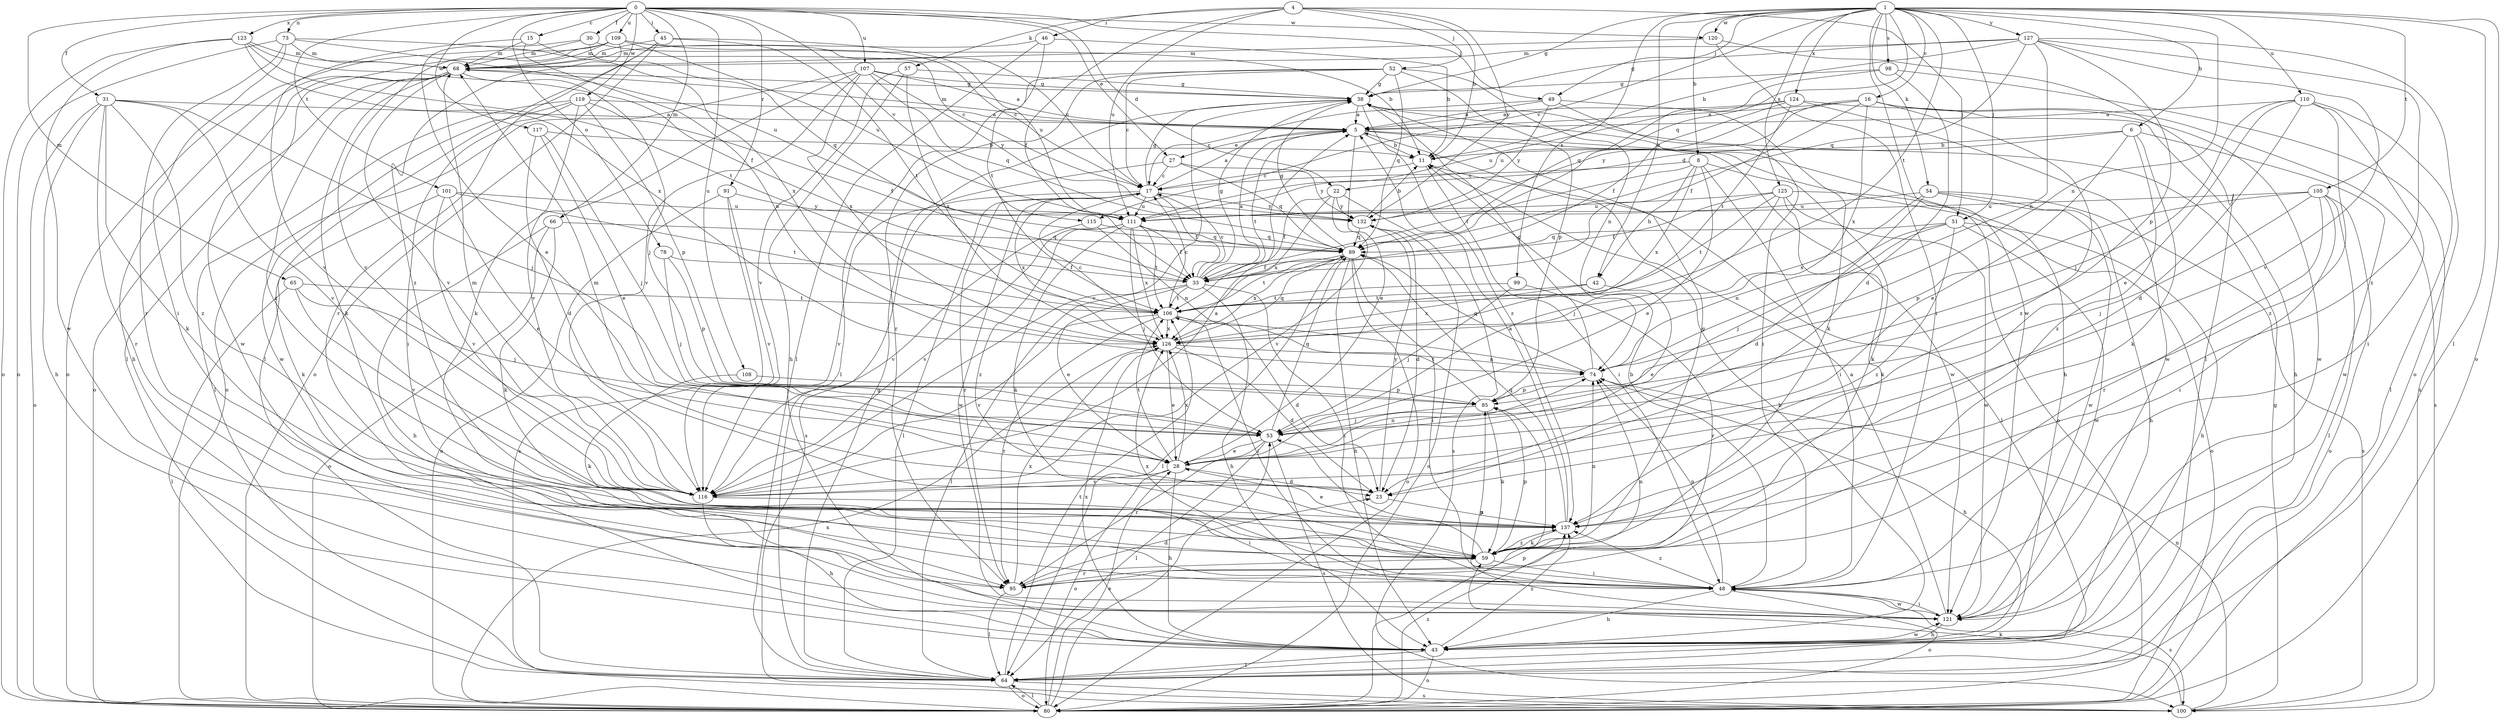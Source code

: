strict digraph  {
0;
1;
4;
5;
6;
8;
11;
15;
16;
17;
22;
23;
27;
28;
30;
31;
33;
38;
42;
43;
45;
46;
48;
49;
51;
52;
53;
54;
57;
59;
64;
65;
66;
68;
73;
74;
78;
80;
85;
89;
91;
95;
98;
99;
100;
101;
105;
106;
107;
108;
109;
110;
111;
115;
116;
117;
119;
120;
121;
123;
124;
125;
126;
127;
132;
137;
0 -> 15  [label=c];
0 -> 22  [label=d];
0 -> 27  [label=e];
0 -> 30  [label=f];
0 -> 31  [label=f];
0 -> 45  [label=i];
0 -> 49  [label=j];
0 -> 65  [label=m];
0 -> 66  [label=m];
0 -> 73  [label=n];
0 -> 78  [label=o];
0 -> 91  [label=r];
0 -> 101  [label=t];
0 -> 107  [label=u];
0 -> 108  [label=u];
0 -> 109  [label=u];
0 -> 115  [label=v];
0 -> 117  [label=w];
0 -> 119  [label=w];
0 -> 120  [label=w];
0 -> 123  [label=x];
1 -> 6  [label=b];
1 -> 8  [label=b];
1 -> 16  [label=c];
1 -> 38  [label=g];
1 -> 42  [label=h];
1 -> 49  [label=j];
1 -> 51  [label=j];
1 -> 54  [label=k];
1 -> 64  [label=l];
1 -> 74  [label=n];
1 -> 80  [label=o];
1 -> 89  [label=q];
1 -> 98  [label=s];
1 -> 99  [label=s];
1 -> 105  [label=t];
1 -> 106  [label=t];
1 -> 110  [label=u];
1 -> 115  [label=v];
1 -> 120  [label=w];
1 -> 121  [label=w];
1 -> 124  [label=x];
1 -> 125  [label=x];
1 -> 127  [label=y];
4 -> 11  [label=b];
4 -> 33  [label=f];
4 -> 46  [label=i];
4 -> 51  [label=j];
4 -> 52  [label=j];
4 -> 57  [label=k];
4 -> 111  [label=u];
4 -> 132  [label=y];
5 -> 11  [label=b];
5 -> 27  [label=e];
5 -> 28  [label=e];
5 -> 68  [label=m];
5 -> 80  [label=o];
5 -> 106  [label=t];
5 -> 121  [label=w];
6 -> 11  [label=b];
6 -> 22  [label=d];
6 -> 28  [label=e];
6 -> 59  [label=k];
6 -> 121  [label=w];
6 -> 137  [label=z];
8 -> 17  [label=c];
8 -> 28  [label=e];
8 -> 33  [label=f];
8 -> 42  [label=h];
8 -> 48  [label=i];
8 -> 59  [label=k];
8 -> 126  [label=x];
11 -> 17  [label=c];
11 -> 48  [label=i];
11 -> 64  [label=l];
15 -> 68  [label=m];
15 -> 74  [label=n];
15 -> 116  [label=v];
15 -> 126  [label=x];
16 -> 5  [label=a];
16 -> 33  [label=f];
16 -> 100  [label=s];
16 -> 111  [label=u];
16 -> 121  [label=w];
16 -> 126  [label=x];
16 -> 132  [label=y];
16 -> 137  [label=z];
17 -> 5  [label=a];
17 -> 33  [label=f];
17 -> 38  [label=g];
17 -> 64  [label=l];
17 -> 95  [label=r];
17 -> 111  [label=u];
17 -> 116  [label=v];
17 -> 121  [label=w];
17 -> 126  [label=x];
17 -> 132  [label=y];
22 -> 33  [label=f];
22 -> 100  [label=s];
22 -> 116  [label=v];
22 -> 126  [label=x];
22 -> 132  [label=y];
23 -> 68  [label=m];
23 -> 132  [label=y];
23 -> 137  [label=z];
27 -> 17  [label=c];
27 -> 89  [label=q];
27 -> 100  [label=s];
27 -> 132  [label=y];
28 -> 23  [label=d];
28 -> 43  [label=h];
28 -> 74  [label=n];
28 -> 80  [label=o];
28 -> 106  [label=t];
28 -> 116  [label=v];
28 -> 126  [label=x];
30 -> 17  [label=c];
30 -> 28  [label=e];
30 -> 68  [label=m];
30 -> 89  [label=q];
31 -> 5  [label=a];
31 -> 43  [label=h];
31 -> 53  [label=j];
31 -> 59  [label=k];
31 -> 80  [label=o];
31 -> 95  [label=r];
31 -> 116  [label=v];
31 -> 137  [label=z];
33 -> 5  [label=a];
33 -> 17  [label=c];
33 -> 28  [label=e];
33 -> 38  [label=g];
33 -> 43  [label=h];
33 -> 48  [label=i];
33 -> 64  [label=l];
33 -> 106  [label=t];
38 -> 5  [label=a];
38 -> 43  [label=h];
38 -> 116  [label=v];
38 -> 137  [label=z];
42 -> 28  [label=e];
42 -> 106  [label=t];
42 -> 126  [label=x];
43 -> 11  [label=b];
43 -> 64  [label=l];
43 -> 80  [label=o];
43 -> 121  [label=w];
43 -> 126  [label=x];
43 -> 137  [label=z];
45 -> 64  [label=l];
45 -> 68  [label=m];
45 -> 80  [label=o];
45 -> 95  [label=r];
45 -> 106  [label=t];
45 -> 111  [label=u];
46 -> 11  [label=b];
46 -> 64  [label=l];
46 -> 68  [label=m];
46 -> 106  [label=t];
48 -> 11  [label=b];
48 -> 43  [label=h];
48 -> 74  [label=n];
48 -> 80  [label=o];
48 -> 100  [label=s];
48 -> 121  [label=w];
48 -> 126  [label=x];
48 -> 137  [label=z];
49 -> 5  [label=a];
49 -> 17  [label=c];
49 -> 48  [label=i];
49 -> 59  [label=k];
49 -> 132  [label=y];
51 -> 43  [label=h];
51 -> 53  [label=j];
51 -> 74  [label=n];
51 -> 89  [label=q];
51 -> 121  [label=w];
51 -> 137  [label=z];
52 -> 17  [label=c];
52 -> 38  [label=g];
52 -> 64  [label=l];
52 -> 74  [label=n];
52 -> 85  [label=p];
52 -> 89  [label=q];
52 -> 95  [label=r];
53 -> 28  [label=e];
53 -> 64  [label=l];
53 -> 89  [label=q];
53 -> 95  [label=r];
53 -> 100  [label=s];
54 -> 23  [label=d];
54 -> 43  [label=h];
54 -> 100  [label=s];
54 -> 111  [label=u];
54 -> 121  [label=w];
54 -> 126  [label=x];
57 -> 38  [label=g];
57 -> 43  [label=h];
57 -> 116  [label=v];
57 -> 126  [label=x];
59 -> 38  [label=g];
59 -> 48  [label=i];
59 -> 53  [label=j];
59 -> 74  [label=n];
59 -> 85  [label=p];
59 -> 95  [label=r];
59 -> 137  [label=z];
64 -> 38  [label=g];
64 -> 80  [label=o];
64 -> 100  [label=s];
64 -> 106  [label=t];
65 -> 53  [label=j];
65 -> 64  [label=l];
65 -> 106  [label=t];
65 -> 116  [label=v];
66 -> 43  [label=h];
66 -> 59  [label=k];
66 -> 80  [label=o];
66 -> 89  [label=q];
68 -> 38  [label=g];
68 -> 43  [label=h];
68 -> 53  [label=j];
68 -> 59  [label=k];
68 -> 80  [label=o];
68 -> 116  [label=v];
68 -> 121  [label=w];
68 -> 137  [label=z];
73 -> 17  [label=c];
73 -> 48  [label=i];
73 -> 68  [label=m];
73 -> 80  [label=o];
73 -> 95  [label=r];
73 -> 111  [label=u];
74 -> 38  [label=g];
74 -> 43  [label=h];
74 -> 85  [label=p];
74 -> 89  [label=q];
78 -> 33  [label=f];
78 -> 53  [label=j];
78 -> 85  [label=p];
80 -> 28  [label=e];
80 -> 53  [label=j];
80 -> 64  [label=l];
80 -> 85  [label=p];
80 -> 126  [label=x];
80 -> 137  [label=z];
85 -> 53  [label=j];
85 -> 59  [label=k];
85 -> 106  [label=t];
89 -> 33  [label=f];
89 -> 38  [label=g];
89 -> 43  [label=h];
89 -> 48  [label=i];
89 -> 64  [label=l];
89 -> 80  [label=o];
89 -> 106  [label=t];
89 -> 126  [label=x];
91 -> 80  [label=o];
91 -> 100  [label=s];
91 -> 116  [label=v];
91 -> 132  [label=y];
95 -> 23  [label=d];
95 -> 64  [label=l];
95 -> 74  [label=n];
95 -> 126  [label=x];
98 -> 23  [label=d];
98 -> 38  [label=g];
98 -> 89  [label=q];
98 -> 100  [label=s];
99 -> 53  [label=j];
99 -> 95  [label=r];
99 -> 106  [label=t];
100 -> 38  [label=g];
100 -> 59  [label=k];
100 -> 74  [label=n];
101 -> 28  [label=e];
101 -> 59  [label=k];
101 -> 106  [label=t];
101 -> 111  [label=u];
101 -> 116  [label=v];
105 -> 48  [label=i];
105 -> 53  [label=j];
105 -> 64  [label=l];
105 -> 80  [label=o];
105 -> 85  [label=p];
105 -> 95  [label=r];
105 -> 111  [label=u];
106 -> 17  [label=c];
106 -> 23  [label=d];
106 -> 48  [label=i];
106 -> 95  [label=r];
106 -> 116  [label=v];
106 -> 126  [label=x];
107 -> 5  [label=a];
107 -> 38  [label=g];
107 -> 59  [label=k];
107 -> 80  [label=o];
107 -> 89  [label=q];
107 -> 116  [label=v];
107 -> 126  [label=x];
107 -> 132  [label=y];
108 -> 59  [label=k];
108 -> 85  [label=p];
109 -> 11  [label=b];
109 -> 17  [label=c];
109 -> 64  [label=l];
109 -> 68  [label=m];
109 -> 80  [label=o];
109 -> 111  [label=u];
109 -> 116  [label=v];
109 -> 137  [label=z];
110 -> 5  [label=a];
110 -> 23  [label=d];
110 -> 28  [label=e];
110 -> 48  [label=i];
110 -> 53  [label=j];
110 -> 64  [label=l];
110 -> 137  [label=z];
111 -> 33  [label=f];
111 -> 53  [label=j];
111 -> 59  [label=k];
111 -> 89  [label=q];
111 -> 106  [label=t];
111 -> 116  [label=v];
111 -> 126  [label=x];
111 -> 137  [label=z];
115 -> 74  [label=n];
115 -> 89  [label=q];
115 -> 116  [label=v];
116 -> 5  [label=a];
116 -> 43  [label=h];
116 -> 48  [label=i];
116 -> 68  [label=m];
117 -> 11  [label=b];
117 -> 23  [label=d];
117 -> 28  [label=e];
117 -> 53  [label=j];
119 -> 5  [label=a];
119 -> 33  [label=f];
119 -> 48  [label=i];
119 -> 64  [label=l];
119 -> 85  [label=p];
119 -> 116  [label=v];
119 -> 121  [label=w];
120 -> 48  [label=i];
120 -> 64  [label=l];
120 -> 68  [label=m];
121 -> 5  [label=a];
121 -> 43  [label=h];
121 -> 48  [label=i];
121 -> 85  [label=p];
123 -> 33  [label=f];
123 -> 68  [label=m];
123 -> 80  [label=o];
123 -> 106  [label=t];
123 -> 121  [label=w];
123 -> 126  [label=x];
124 -> 5  [label=a];
124 -> 33  [label=f];
124 -> 43  [label=h];
124 -> 106  [label=t];
124 -> 111  [label=u];
124 -> 121  [label=w];
125 -> 33  [label=f];
125 -> 53  [label=j];
125 -> 59  [label=k];
125 -> 80  [label=o];
125 -> 106  [label=t];
125 -> 111  [label=u];
125 -> 121  [label=w];
126 -> 17  [label=c];
126 -> 23  [label=d];
126 -> 28  [label=e];
126 -> 74  [label=n];
126 -> 89  [label=q];
127 -> 11  [label=b];
127 -> 38  [label=g];
127 -> 68  [label=m];
127 -> 74  [label=n];
127 -> 80  [label=o];
127 -> 85  [label=p];
127 -> 89  [label=q];
127 -> 116  [label=v];
127 -> 137  [label=z];
132 -> 11  [label=b];
132 -> 23  [label=d];
132 -> 80  [label=o];
132 -> 89  [label=q];
137 -> 5  [label=a];
137 -> 28  [label=e];
137 -> 59  [label=k];
137 -> 89  [label=q];
}
